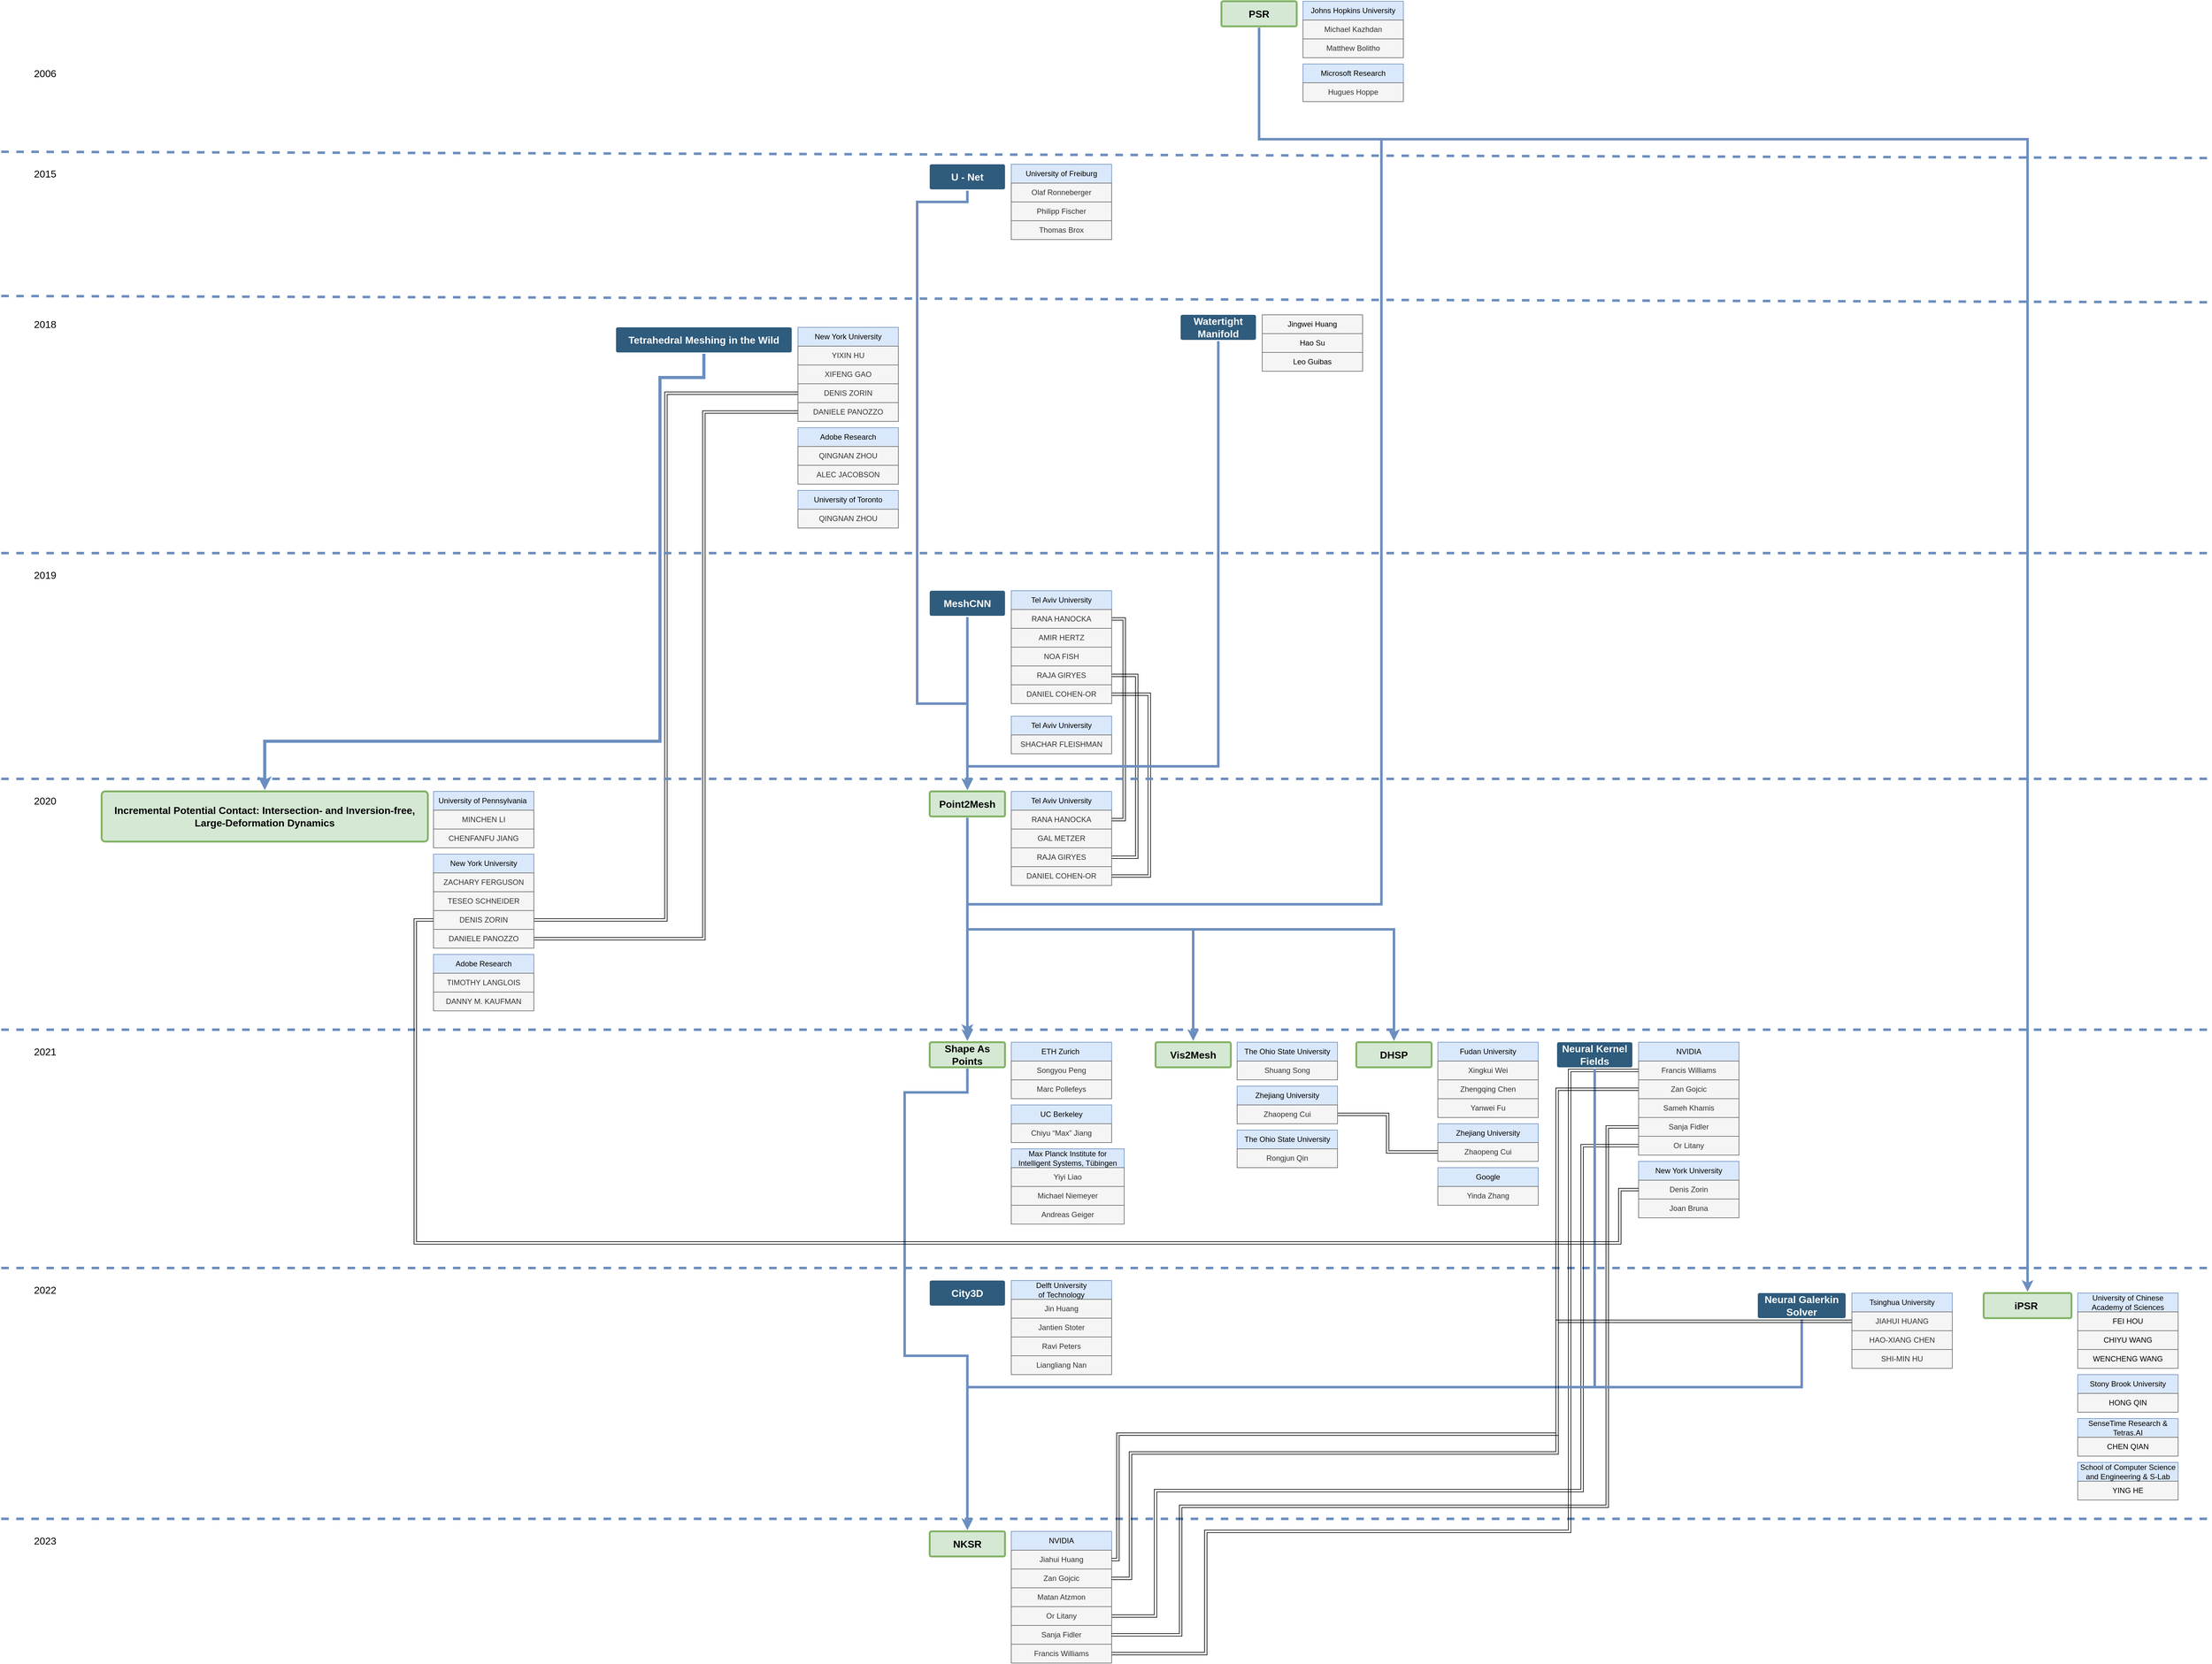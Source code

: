 <mxfile version="24.0.1" type="github">
  <diagram id="6a731a19-8d31-9384-78a2-239565b7b9f0" name="Page-1">
    <mxGraphModel dx="2440" dy="2946" grid="1" gridSize="10" guides="1" tooltips="1" connect="1" arrows="1" fold="1" page="1" pageScale="1" pageWidth="1169" pageHeight="827" background="none" math="0" shadow="0">
      <root>
        <mxCell id="0" />
        <mxCell id="1" parent="0" />
        <mxCell id="1749" value="Incremental Potential Contact: Intersection- and Inversion-free,&lt;br/&gt;Large-Deformation Dynamics" style="rounded=1;whiteSpace=wrap;html=1;shadow=0;labelBackgroundColor=none;strokeColor=#82b366;strokeWidth=3;fillColor=#d5e8d4;fontFamily=Helvetica;fontSize=16;align=center;fontStyle=1;spacing=5;arcSize=7;perimeterSpacing=2;" parent="1" vertex="1">
          <mxGeometry x="480" y="360" width="520" height="80" as="geometry" />
        </mxCell>
        <mxCell id="SvjpMgCOooim5OPrCzL7-1798" value="2020&lt;br style=&quot;font-size: 16px;&quot;&gt;" style="text;html=1;strokeColor=none;fillColor=none;align=center;verticalAlign=middle;whiteSpace=wrap;rounded=0;fontSize=16;" parent="1" vertex="1">
          <mxGeometry x="360" y="360" width="60" height="30" as="geometry" />
        </mxCell>
        <mxCell id="mA6cyc3rkstGXxFv1DSi-1765" style="edgeStyle=orthogonalEdgeStyle;rounded=0;orthogonalLoop=1;jettySize=auto;html=1;exitX=0.5;exitY=1;exitDx=0;exitDy=0;strokeWidth=5;fillColor=#dae8fc;strokeColor=#6c8ebf;" parent="1" source="wZY8NO2wIjAyJ-ErL3Ob-1749" target="1749" edge="1">
          <mxGeometry relative="1" as="geometry">
            <Array as="points">
              <mxPoint x="1440" y="-300" />
              <mxPoint x="1370" y="-300" />
              <mxPoint x="1370" y="280" />
              <mxPoint x="740" y="280" />
            </Array>
          </mxGeometry>
        </mxCell>
        <mxCell id="wZY8NO2wIjAyJ-ErL3Ob-1749" value="Tetrahedral Meshing in the Wild" style="rounded=1;whiteSpace=wrap;html=1;shadow=0;labelBackgroundColor=none;strokeColor=none;strokeWidth=3;fillColor=#2F5B7C;fontFamily=Helvetica;fontSize=16;fontColor=#FFFFFF;align=center;fontStyle=1;spacing=5;arcSize=7;perimeterSpacing=2;" parent="1" vertex="1">
          <mxGeometry x="1300" y="-380" width="280" height="40" as="geometry" />
        </mxCell>
        <mxCell id="wZY8NO2wIjAyJ-ErL3Ob-1759" value="2018" style="text;html=1;strokeColor=none;fillColor=none;align=center;verticalAlign=middle;whiteSpace=wrap;rounded=0;fontSize=16;" parent="1" vertex="1">
          <mxGeometry x="360" y="-400" width="60" height="30" as="geometry" />
        </mxCell>
        <mxCell id="CVPeyExC8VMT-rCIUr0P-1756" value="University of Pennsylvania&amp;nbsp;" style="text;html=1;align=center;verticalAlign=middle;whiteSpace=wrap;rounded=0;fillColor=#dae8fc;strokeColor=#6c8ebf;" parent="1" vertex="1">
          <mxGeometry x="1009" y="360" width="160" height="30" as="geometry" />
        </mxCell>
        <mxCell id="CVPeyExC8VMT-rCIUr0P-1757" value="MINCHEN LI" style="text;html=1;align=center;verticalAlign=middle;whiteSpace=wrap;rounded=0;fillColor=#f5f5f5;strokeColor=#666666;fontColor=#333333;" parent="1" vertex="1">
          <mxGeometry x="1009" y="390" width="160" height="30" as="geometry" />
        </mxCell>
        <mxCell id="CVPeyExC8VMT-rCIUr0P-1758" value="CHENFANFU JIANG" style="text;html=1;align=center;verticalAlign=middle;whiteSpace=wrap;rounded=0;fillColor=#f5f5f5;strokeColor=#666666;fontColor=#333333;" parent="1" vertex="1">
          <mxGeometry x="1009" y="420" width="160" height="30" as="geometry" />
        </mxCell>
        <mxCell id="CVPeyExC8VMT-rCIUr0P-1759" value="New York University" style="text;html=1;align=center;verticalAlign=middle;whiteSpace=wrap;rounded=0;fillColor=#dae8fc;strokeColor=#6c8ebf;" parent="1" vertex="1">
          <mxGeometry x="1009" y="460" width="160" height="30" as="geometry" />
        </mxCell>
        <mxCell id="CVPeyExC8VMT-rCIUr0P-1760" value="ZACHARY FERGUSON" style="text;html=1;align=center;verticalAlign=middle;whiteSpace=wrap;rounded=0;fillColor=#f5f5f5;strokeColor=#666666;fontColor=#333333;" parent="1" vertex="1">
          <mxGeometry x="1009" y="490" width="160" height="30" as="geometry" />
        </mxCell>
        <mxCell id="CVPeyExC8VMT-rCIUr0P-1761" value="TESEO SCHNEIDER" style="text;html=1;align=center;verticalAlign=middle;whiteSpace=wrap;rounded=0;fillColor=#f5f5f5;strokeColor=#666666;fontColor=#333333;" parent="1" vertex="1">
          <mxGeometry x="1009" y="520" width="160" height="30" as="geometry" />
        </mxCell>
        <mxCell id="CVPeyExC8VMT-rCIUr0P-1783" style="edgeStyle=orthogonalEdgeStyle;rounded=0;orthogonalLoop=1;jettySize=auto;html=1;entryX=0;entryY=0.5;entryDx=0;entryDy=0;shape=link;" parent="1" source="CVPeyExC8VMT-rCIUr0P-1762" target="CVPeyExC8VMT-rCIUr0P-1781" edge="1">
          <mxGeometry relative="1" as="geometry" />
        </mxCell>
        <mxCell id="CVPeyExC8VMT-rCIUr0P-1762" value="DENIS ZORIN" style="text;html=1;align=center;verticalAlign=middle;whiteSpace=wrap;rounded=0;fillColor=#f5f5f5;strokeColor=#666666;fontColor=#333333;" parent="1" vertex="1">
          <mxGeometry x="1009" y="550" width="160" height="30" as="geometry" />
        </mxCell>
        <mxCell id="CVPeyExC8VMT-rCIUr0P-1784" style="edgeStyle=orthogonalEdgeStyle;rounded=0;orthogonalLoop=1;jettySize=auto;html=1;entryX=0;entryY=0.5;entryDx=0;entryDy=0;shape=link;" parent="1" source="CVPeyExC8VMT-rCIUr0P-1763" target="CVPeyExC8VMT-rCIUr0P-1782" edge="1">
          <mxGeometry relative="1" as="geometry">
            <Array as="points">
              <mxPoint x="1440" y="595" />
              <mxPoint x="1440" y="-245" />
            </Array>
          </mxGeometry>
        </mxCell>
        <mxCell id="CVPeyExC8VMT-rCIUr0P-1763" value="DANIELE PANOZZO" style="text;html=1;align=center;verticalAlign=middle;whiteSpace=wrap;rounded=0;fillColor=#f5f5f5;strokeColor=#666666;fontColor=#333333;" parent="1" vertex="1">
          <mxGeometry x="1009" y="580" width="160" height="30" as="geometry" />
        </mxCell>
        <mxCell id="CVPeyExC8VMT-rCIUr0P-1767" value="Adobe Research" style="text;html=1;align=center;verticalAlign=middle;whiteSpace=wrap;rounded=0;fillColor=#dae8fc;strokeColor=#6c8ebf;" parent="1" vertex="1">
          <mxGeometry x="1009" y="620" width="160" height="30" as="geometry" />
        </mxCell>
        <mxCell id="CVPeyExC8VMT-rCIUr0P-1768" value="TIMOTHY LANGLOIS" style="text;html=1;align=center;verticalAlign=middle;whiteSpace=wrap;rounded=0;fillColor=#f5f5f5;strokeColor=#666666;fontColor=#333333;" parent="1" vertex="1">
          <mxGeometry x="1009" y="650" width="160" height="30" as="geometry" />
        </mxCell>
        <mxCell id="CVPeyExC8VMT-rCIUr0P-1769" value="DANNY M. KAUFMAN" style="text;html=1;align=center;verticalAlign=middle;whiteSpace=wrap;rounded=0;fillColor=#f5f5f5;strokeColor=#666666;fontColor=#333333;" parent="1" vertex="1">
          <mxGeometry x="1009" y="680" width="160" height="30" as="geometry" />
        </mxCell>
        <mxCell id="CVPeyExC8VMT-rCIUr0P-1770" value="New York University" style="text;html=1;align=center;verticalAlign=middle;whiteSpace=wrap;rounded=0;fillColor=#dae8fc;strokeColor=#6c8ebf;" parent="1" vertex="1">
          <mxGeometry x="1590" y="-380" width="160" height="30" as="geometry" />
        </mxCell>
        <mxCell id="CVPeyExC8VMT-rCIUr0P-1771" value="YIXIN HU" style="text;html=1;align=center;verticalAlign=middle;whiteSpace=wrap;rounded=0;fillColor=#f5f5f5;strokeColor=#666666;fontColor=#333333;" parent="1" vertex="1">
          <mxGeometry x="1590" y="-350" width="160" height="30" as="geometry" />
        </mxCell>
        <mxCell id="CVPeyExC8VMT-rCIUr0P-1772" value="XIFENG GAO" style="text;html=1;align=center;verticalAlign=middle;whiteSpace=wrap;rounded=0;fillColor=#f5f5f5;strokeColor=#666666;fontColor=#333333;" parent="1" vertex="1">
          <mxGeometry x="1590" y="-320" width="160" height="30" as="geometry" />
        </mxCell>
        <mxCell id="CVPeyExC8VMT-rCIUr0P-1773" value="Adobe Research" style="text;html=1;align=center;verticalAlign=middle;whiteSpace=wrap;rounded=0;fillColor=#dae8fc;strokeColor=#6c8ebf;" parent="1" vertex="1">
          <mxGeometry x="1590" y="-220" width="160" height="30" as="geometry" />
        </mxCell>
        <mxCell id="CVPeyExC8VMT-rCIUr0P-1774" value="QINGNAN ZHOU" style="text;html=1;align=center;verticalAlign=middle;whiteSpace=wrap;rounded=0;fillColor=#f5f5f5;strokeColor=#666666;fontColor=#333333;" parent="1" vertex="1">
          <mxGeometry x="1590" y="-190" width="160" height="30" as="geometry" />
        </mxCell>
        <mxCell id="CVPeyExC8VMT-rCIUr0P-1775" value="ALEC JACOBSON" style="text;html=1;align=center;verticalAlign=middle;whiteSpace=wrap;rounded=0;fillColor=#f5f5f5;strokeColor=#666666;fontColor=#333333;" parent="1" vertex="1">
          <mxGeometry x="1590" y="-160" width="160" height="30" as="geometry" />
        </mxCell>
        <mxCell id="CVPeyExC8VMT-rCIUr0P-1778" value="University of Toronto" style="text;html=1;align=center;verticalAlign=middle;whiteSpace=wrap;rounded=0;fillColor=#dae8fc;strokeColor=#6c8ebf;" parent="1" vertex="1">
          <mxGeometry x="1590" y="-120" width="160" height="30" as="geometry" />
        </mxCell>
        <mxCell id="CVPeyExC8VMT-rCIUr0P-1779" value="QINGNAN ZHOU" style="text;html=1;align=center;verticalAlign=middle;whiteSpace=wrap;rounded=0;fillColor=#f5f5f5;strokeColor=#666666;fontColor=#333333;" parent="1" vertex="1">
          <mxGeometry x="1590" y="-90" width="160" height="30" as="geometry" />
        </mxCell>
        <mxCell id="CVPeyExC8VMT-rCIUr0P-1781" value="DENIS ZORIN" style="text;html=1;align=center;verticalAlign=middle;whiteSpace=wrap;rounded=0;fillColor=#f5f5f5;strokeColor=#666666;fontColor=#333333;" parent="1" vertex="1">
          <mxGeometry x="1590" y="-290" width="160" height="30" as="geometry" />
        </mxCell>
        <mxCell id="CVPeyExC8VMT-rCIUr0P-1782" value="DANIELE PANOZZO" style="text;html=1;align=center;verticalAlign=middle;whiteSpace=wrap;rounded=0;fillColor=#f5f5f5;strokeColor=#666666;fontColor=#333333;" parent="1" vertex="1">
          <mxGeometry x="1590" y="-260" width="160" height="30" as="geometry" />
        </mxCell>
        <mxCell id="mA6cyc3rkstGXxFv1DSi-1809" style="edgeStyle=orthogonalEdgeStyle;rounded=0;orthogonalLoop=1;jettySize=auto;html=1;entryX=0.5;entryY=0;entryDx=0;entryDy=0;fillColor=#dae8fc;strokeColor=#6c8ebf;strokeWidth=4;" parent="1" source="CVPeyExC8VMT-rCIUr0P-1797" target="mA6cyc3rkstGXxFv1DSi-1796" edge="1">
          <mxGeometry relative="1" as="geometry" />
        </mxCell>
        <mxCell id="mA6cyc3rkstGXxFv1DSi-1821" style="edgeStyle=orthogonalEdgeStyle;rounded=0;orthogonalLoop=1;jettySize=auto;html=1;fillColor=#dae8fc;strokeColor=#6c8ebf;strokeWidth=4;" parent="1" source="CVPeyExC8VMT-rCIUr0P-1797" target="mA6cyc3rkstGXxFv1DSi-1811" edge="1">
          <mxGeometry relative="1" as="geometry">
            <Array as="points">
              <mxPoint x="1860" y="580" />
              <mxPoint x="2220" y="580" />
            </Array>
          </mxGeometry>
        </mxCell>
        <mxCell id="mA6cyc3rkstGXxFv1DSi-1832" style="edgeStyle=orthogonalEdgeStyle;rounded=0;orthogonalLoop=1;jettySize=auto;html=1;exitX=0.5;exitY=1;exitDx=0;exitDy=0;entryX=0.5;entryY=0;entryDx=0;entryDy=0;fillColor=#dae8fc;strokeColor=#6c8ebf;strokeWidth=4;" parent="1" source="CVPeyExC8VMT-rCIUr0P-1797" target="mA6cyc3rkstGXxFv1DSi-1822" edge="1">
          <mxGeometry relative="1" as="geometry">
            <Array as="points">
              <mxPoint x="1860" y="580" />
              <mxPoint x="2540" y="580" />
            </Array>
          </mxGeometry>
        </mxCell>
        <mxCell id="CVPeyExC8VMT-rCIUr0P-1797" value="Point2Mesh" style="rounded=1;whiteSpace=wrap;html=1;shadow=0;labelBackgroundColor=none;strokeColor=#82b366;strokeWidth=3;fillColor=#d5e8d4;fontFamily=Helvetica;fontSize=16;align=center;fontStyle=1;spacing=5;arcSize=7;perimeterSpacing=2;" parent="1" vertex="1">
          <mxGeometry x="1800" y="360" width="120" height="40" as="geometry" />
        </mxCell>
        <mxCell id="CVPeyExC8VMT-rCIUr0P-1798" value="Tel Aviv University" style="text;html=1;align=center;verticalAlign=middle;whiteSpace=wrap;rounded=0;fillColor=#dae8fc;strokeColor=#6c8ebf;" parent="1" vertex="1">
          <mxGeometry x="1930" y="360" width="160" height="30" as="geometry" />
        </mxCell>
        <mxCell id="mA6cyc3rkstGXxFv1DSi-1761" style="edgeStyle=orthogonalEdgeStyle;rounded=0;orthogonalLoop=1;jettySize=auto;html=1;exitX=1;exitY=0.5;exitDx=0;exitDy=0;entryX=1;entryY=0.5;entryDx=0;entryDy=0;shape=link;" parent="1" source="CVPeyExC8VMT-rCIUr0P-1799" target="mA6cyc3rkstGXxFv1DSi-1752" edge="1">
          <mxGeometry relative="1" as="geometry">
            <Array as="points">
              <mxPoint x="2110" y="405" />
              <mxPoint x="2110" y="85" />
            </Array>
          </mxGeometry>
        </mxCell>
        <mxCell id="CVPeyExC8VMT-rCIUr0P-1799" value="RANA HANOCKA" style="text;html=1;align=center;verticalAlign=middle;whiteSpace=wrap;rounded=0;fillColor=#f5f5f5;strokeColor=#666666;fontColor=#333333;" parent="1" vertex="1">
          <mxGeometry x="1930" y="390" width="160" height="30" as="geometry" />
        </mxCell>
        <mxCell id="CVPeyExC8VMT-rCIUr0P-1800" value="GAL METZER" style="text;html=1;align=center;verticalAlign=middle;whiteSpace=wrap;rounded=0;fillColor=#f5f5f5;strokeColor=#666666;fontColor=#333333;" parent="1" vertex="1">
          <mxGeometry x="1930" y="420" width="160" height="30" as="geometry" />
        </mxCell>
        <mxCell id="mA6cyc3rkstGXxFv1DSi-1762" style="edgeStyle=orthogonalEdgeStyle;rounded=0;orthogonalLoop=1;jettySize=auto;html=1;entryX=1;entryY=0.5;entryDx=0;entryDy=0;exitX=1;exitY=0.5;exitDx=0;exitDy=0;shape=link;" parent="1" source="CVPeyExC8VMT-rCIUr0P-1801" target="mA6cyc3rkstGXxFv1DSi-1754" edge="1">
          <mxGeometry relative="1" as="geometry">
            <Array as="points">
              <mxPoint x="2130" y="465" />
              <mxPoint x="2130" y="175" />
            </Array>
          </mxGeometry>
        </mxCell>
        <mxCell id="CVPeyExC8VMT-rCIUr0P-1801" value="RAJA GIRYES" style="text;html=1;align=center;verticalAlign=middle;whiteSpace=wrap;rounded=0;fillColor=#f5f5f5;strokeColor=#666666;fontColor=#333333;" parent="1" vertex="1">
          <mxGeometry x="1930" y="450" width="160" height="30" as="geometry" />
        </mxCell>
        <mxCell id="mA6cyc3rkstGXxFv1DSi-1764" style="edgeStyle=orthogonalEdgeStyle;rounded=0;orthogonalLoop=1;jettySize=auto;html=1;entryX=1;entryY=0.5;entryDx=0;entryDy=0;shape=link;" parent="1" source="CVPeyExC8VMT-rCIUr0P-1802" target="mA6cyc3rkstGXxFv1DSi-1755" edge="1">
          <mxGeometry relative="1" as="geometry">
            <Array as="points">
              <mxPoint x="2150" y="495" />
              <mxPoint x="2150" y="205" />
            </Array>
          </mxGeometry>
        </mxCell>
        <mxCell id="CVPeyExC8VMT-rCIUr0P-1802" value="DANIEL COHEN-OR" style="text;html=1;align=center;verticalAlign=middle;whiteSpace=wrap;rounded=0;fillColor=#f5f5f5;strokeColor=#666666;fontColor=#333333;" parent="1" vertex="1">
          <mxGeometry x="1930" y="480" width="160" height="30" as="geometry" />
        </mxCell>
        <mxCell id="mA6cyc3rkstGXxFv1DSi-1749" value="" style="endArrow=none;html=1;rounded=0;fillColor=#dae8fc;strokeColor=#6c8ebf;dashed=1;strokeWidth=4;" parent="1" edge="1">
          <mxGeometry width="50" height="50" relative="1" as="geometry">
            <mxPoint x="320" y="340" as="sourcePoint" />
            <mxPoint x="3840" y="340" as="targetPoint" />
          </mxGeometry>
        </mxCell>
        <mxCell id="mA6cyc3rkstGXxFv1DSi-1766" style="edgeStyle=orthogonalEdgeStyle;rounded=0;orthogonalLoop=1;jettySize=auto;html=1;exitX=0.5;exitY=1;exitDx=0;exitDy=0;entryX=0.5;entryY=0;entryDx=0;entryDy=0;fillColor=#dae8fc;strokeColor=#6c8ebf;strokeWidth=4;" parent="1" source="mA6cyc3rkstGXxFv1DSi-1750" target="CVPeyExC8VMT-rCIUr0P-1797" edge="1">
          <mxGeometry relative="1" as="geometry" />
        </mxCell>
        <mxCell id="mA6cyc3rkstGXxFv1DSi-1750" value="MeshCNN" style="rounded=1;whiteSpace=wrap;html=1;shadow=0;labelBackgroundColor=none;strokeColor=none;strokeWidth=3;fillColor=#2F5B7C;fontFamily=Helvetica;fontSize=16;fontColor=#FFFFFF;align=center;fontStyle=1;spacing=5;arcSize=7;perimeterSpacing=2;" parent="1" vertex="1">
          <mxGeometry x="1800" y="40" width="120" height="40" as="geometry" />
        </mxCell>
        <mxCell id="mA6cyc3rkstGXxFv1DSi-1751" value="Tel Aviv University" style="text;html=1;align=center;verticalAlign=middle;whiteSpace=wrap;rounded=0;fillColor=#dae8fc;strokeColor=#6c8ebf;" parent="1" vertex="1">
          <mxGeometry x="1930" y="40" width="160" height="30" as="geometry" />
        </mxCell>
        <mxCell id="mA6cyc3rkstGXxFv1DSi-1752" value="RANA HANOCKA" style="text;html=1;align=center;verticalAlign=middle;whiteSpace=wrap;rounded=0;fillColor=#f5f5f5;strokeColor=#666666;fontColor=#333333;" parent="1" vertex="1">
          <mxGeometry x="1930" y="70" width="160" height="30" as="geometry" />
        </mxCell>
        <mxCell id="mA6cyc3rkstGXxFv1DSi-1753" value="AMIR HERTZ" style="text;html=1;align=center;verticalAlign=middle;whiteSpace=wrap;rounded=0;fillColor=#f5f5f5;strokeColor=#666666;fontColor=#333333;" parent="1" vertex="1">
          <mxGeometry x="1930" y="100" width="160" height="30" as="geometry" />
        </mxCell>
        <mxCell id="mA6cyc3rkstGXxFv1DSi-1754" value="RAJA GIRYES" style="text;html=1;align=center;verticalAlign=middle;whiteSpace=wrap;rounded=0;fillColor=#f5f5f5;strokeColor=#666666;fontColor=#333333;" parent="1" vertex="1">
          <mxGeometry x="1930" y="160" width="160" height="30" as="geometry" />
        </mxCell>
        <mxCell id="mA6cyc3rkstGXxFv1DSi-1755" value="DANIEL COHEN-OR" style="text;html=1;align=center;verticalAlign=middle;whiteSpace=wrap;rounded=0;fillColor=#f5f5f5;strokeColor=#666666;fontColor=#333333;" parent="1" vertex="1">
          <mxGeometry x="1930" y="190" width="160" height="30" as="geometry" />
        </mxCell>
        <mxCell id="mA6cyc3rkstGXxFv1DSi-1756" value="2019" style="text;html=1;strokeColor=none;fillColor=none;align=center;verticalAlign=middle;whiteSpace=wrap;rounded=0;fontSize=16;" parent="1" vertex="1">
          <mxGeometry x="360" width="60" height="30" as="geometry" />
        </mxCell>
        <mxCell id="mA6cyc3rkstGXxFv1DSi-1757" value="NOA FISH" style="text;html=1;align=center;verticalAlign=middle;whiteSpace=wrap;rounded=0;fillColor=#f5f5f5;strokeColor=#666666;fontColor=#333333;" parent="1" vertex="1">
          <mxGeometry x="1930" y="130" width="160" height="30" as="geometry" />
        </mxCell>
        <mxCell id="mA6cyc3rkstGXxFv1DSi-1758" value="Tel Aviv University" style="text;html=1;align=center;verticalAlign=middle;whiteSpace=wrap;rounded=0;fillColor=#dae8fc;strokeColor=#6c8ebf;" parent="1" vertex="1">
          <mxGeometry x="1930" y="240" width="160" height="30" as="geometry" />
        </mxCell>
        <mxCell id="mA6cyc3rkstGXxFv1DSi-1759" value="SHACHAR FLEISHMAN" style="text;html=1;align=center;verticalAlign=middle;whiteSpace=wrap;rounded=0;fillColor=#f5f5f5;strokeColor=#666666;fontColor=#333333;" parent="1" vertex="1">
          <mxGeometry x="1930" y="270" width="160" height="30" as="geometry" />
        </mxCell>
        <mxCell id="mA6cyc3rkstGXxFv1DSi-1767" value="" style="endArrow=none;html=1;rounded=0;fillColor=#dae8fc;strokeColor=#6c8ebf;dashed=1;strokeWidth=4;" parent="1" edge="1">
          <mxGeometry width="50" height="50" relative="1" as="geometry">
            <mxPoint x="320" y="-20" as="sourcePoint" />
            <mxPoint x="3840" y="-20" as="targetPoint" />
          </mxGeometry>
        </mxCell>
        <mxCell id="mA6cyc3rkstGXxFv1DSi-1768" value="" style="endArrow=none;html=1;rounded=0;fillColor=#dae8fc;strokeColor=#6c8ebf;dashed=1;strokeWidth=4;" parent="1" edge="1">
          <mxGeometry width="50" height="50" relative="1" as="geometry">
            <mxPoint x="320" y="-430" as="sourcePoint" />
            <mxPoint x="3840" y="-420" as="targetPoint" />
          </mxGeometry>
        </mxCell>
        <mxCell id="mA6cyc3rkstGXxFv1DSi-1810" style="edgeStyle=orthogonalEdgeStyle;rounded=0;orthogonalLoop=1;jettySize=auto;html=1;exitX=0.5;exitY=1;exitDx=0;exitDy=0;fillColor=#dae8fc;strokeColor=#6c8ebf;strokeWidth=4;" parent="1" source="mA6cyc3rkstGXxFv1DSi-1769" target="CVPeyExC8VMT-rCIUr0P-1797" edge="1">
          <mxGeometry relative="1" as="geometry">
            <Array as="points">
              <mxPoint x="1860" y="-580" />
              <mxPoint x="1780" y="-580" />
              <mxPoint x="1780" y="220" />
              <mxPoint x="1860" y="220" />
            </Array>
          </mxGeometry>
        </mxCell>
        <mxCell id="mA6cyc3rkstGXxFv1DSi-1769" value="U - Net" style="rounded=1;whiteSpace=wrap;html=1;shadow=0;labelBackgroundColor=none;strokeColor=none;strokeWidth=3;fillColor=#2F5B7C;fontFamily=Helvetica;fontSize=16;fontColor=#FFFFFF;align=center;fontStyle=1;spacing=5;arcSize=7;perimeterSpacing=2;" parent="1" vertex="1">
          <mxGeometry x="1800" y="-640" width="120" height="40" as="geometry" />
        </mxCell>
        <mxCell id="mA6cyc3rkstGXxFv1DSi-1770" value="University of Freiburg" style="text;html=1;align=center;verticalAlign=middle;whiteSpace=wrap;rounded=0;fillColor=#dae8fc;strokeColor=#6c8ebf;" parent="1" vertex="1">
          <mxGeometry x="1930" y="-640" width="160" height="30" as="geometry" />
        </mxCell>
        <mxCell id="mA6cyc3rkstGXxFv1DSi-1771" value="Olaf Ronneberger" style="text;html=1;align=center;verticalAlign=middle;whiteSpace=wrap;rounded=0;fillColor=#f5f5f5;strokeColor=#666666;fontColor=#333333;" parent="1" vertex="1">
          <mxGeometry x="1930" y="-610" width="160" height="30" as="geometry" />
        </mxCell>
        <mxCell id="mA6cyc3rkstGXxFv1DSi-1772" value="Philipp Fischer" style="text;html=1;align=center;verticalAlign=middle;whiteSpace=wrap;rounded=0;fillColor=#f5f5f5;strokeColor=#666666;fontColor=#333333;" parent="1" vertex="1">
          <mxGeometry x="1930" y="-580" width="160" height="30" as="geometry" />
        </mxCell>
        <mxCell id="mA6cyc3rkstGXxFv1DSi-1773" value="Thomas Brox" style="text;html=1;align=center;verticalAlign=middle;whiteSpace=wrap;rounded=0;fillColor=#f5f5f5;strokeColor=#666666;fontColor=#333333;" parent="1" vertex="1">
          <mxGeometry x="1930" y="-550" width="160" height="30" as="geometry" />
        </mxCell>
        <mxCell id="mA6cyc3rkstGXxFv1DSi-1775" value="2022" style="text;html=1;strokeColor=none;fillColor=none;align=center;verticalAlign=middle;whiteSpace=wrap;rounded=0;fontSize=16;" parent="1" vertex="1">
          <mxGeometry x="360" y="1140" width="60" height="30" as="geometry" />
        </mxCell>
        <mxCell id="mA6cyc3rkstGXxFv1DSi-1776" value="" style="endArrow=none;html=1;rounded=0;fillColor=#dae8fc;strokeColor=#6c8ebf;dashed=1;strokeWidth=4;" parent="1" edge="1">
          <mxGeometry width="50" height="50" relative="1" as="geometry">
            <mxPoint x="320" y="1120" as="sourcePoint" />
            <mxPoint x="3840" y="1120" as="targetPoint" />
          </mxGeometry>
        </mxCell>
        <mxCell id="mA6cyc3rkstGXxFv1DSi-1777" value="City3D" style="rounded=1;whiteSpace=wrap;html=1;shadow=0;labelBackgroundColor=none;strokeColor=none;strokeWidth=3;fillColor=#2F5B7C;fontFamily=Helvetica;fontSize=16;fontColor=#FFFFFF;align=center;fontStyle=1;spacing=5;arcSize=7;perimeterSpacing=2;" parent="1" vertex="1">
          <mxGeometry x="1800" y="1140" width="120" height="40" as="geometry" />
        </mxCell>
        <mxCell id="mA6cyc3rkstGXxFv1DSi-1778" value="Delft University&lt;br/&gt;of Technology" style="text;html=1;align=center;verticalAlign=middle;whiteSpace=wrap;rounded=0;fillColor=#dae8fc;strokeColor=#6c8ebf;" parent="1" vertex="1">
          <mxGeometry x="1930" y="1140" width="160" height="30" as="geometry" />
        </mxCell>
        <mxCell id="mA6cyc3rkstGXxFv1DSi-1779" value="Jin Huang" style="text;html=1;align=center;verticalAlign=middle;whiteSpace=wrap;rounded=0;fillColor=#f5f5f5;strokeColor=#666666;fontColor=#333333;" parent="1" vertex="1">
          <mxGeometry x="1930" y="1170" width="160" height="30" as="geometry" />
        </mxCell>
        <mxCell id="mA6cyc3rkstGXxFv1DSi-1780" value="Jantien Stoter" style="text;html=1;align=center;verticalAlign=middle;whiteSpace=wrap;rounded=0;fillColor=#f5f5f5;strokeColor=#666666;fontColor=#333333;" parent="1" vertex="1">
          <mxGeometry x="1930" y="1200" width="160" height="30" as="geometry" />
        </mxCell>
        <mxCell id="mA6cyc3rkstGXxFv1DSi-1781" value="Ravi Peters" style="text;html=1;align=center;verticalAlign=middle;whiteSpace=wrap;rounded=0;fillColor=#f5f5f5;strokeColor=#666666;fontColor=#333333;" parent="1" vertex="1">
          <mxGeometry x="1930" y="1230" width="160" height="30" as="geometry" />
        </mxCell>
        <mxCell id="mA6cyc3rkstGXxFv1DSi-1782" value=" Liangliang Nan" style="text;html=1;align=center;verticalAlign=middle;whiteSpace=wrap;rounded=0;fillColor=#f5f5f5;strokeColor=#666666;fontColor=#333333;" parent="1" vertex="1">
          <mxGeometry x="1930" y="1260" width="160" height="30" as="geometry" />
        </mxCell>
        <mxCell id="mA6cyc3rkstGXxFv1DSi-1783" value="2023" style="text;html=1;strokeColor=none;fillColor=none;align=center;verticalAlign=middle;whiteSpace=wrap;rounded=0;fontSize=16;" parent="1" vertex="1">
          <mxGeometry x="360" y="1540" width="60" height="30" as="geometry" />
        </mxCell>
        <mxCell id="mA6cyc3rkstGXxFv1DSi-1784" value="" style="endArrow=none;html=1;rounded=0;fillColor=#dae8fc;strokeColor=#6c8ebf;dashed=1;strokeWidth=4;" parent="1" edge="1">
          <mxGeometry width="50" height="50" relative="1" as="geometry">
            <mxPoint x="320" y="1520" as="sourcePoint" />
            <mxPoint x="3840" y="1520" as="targetPoint" />
          </mxGeometry>
        </mxCell>
        <mxCell id="mA6cyc3rkstGXxFv1DSi-1785" value="NKSR" style="rounded=1;whiteSpace=wrap;html=1;shadow=0;labelBackgroundColor=none;strokeColor=#82b366;strokeWidth=3;fillColor=#d5e8d4;fontFamily=Helvetica;fontSize=16;align=center;fontStyle=1;spacing=5;arcSize=7;perimeterSpacing=2;" parent="1" vertex="1">
          <mxGeometry x="1800" y="1540" width="120" height="40" as="geometry" />
        </mxCell>
        <mxCell id="mA6cyc3rkstGXxFv1DSi-1786" value="NVIDIA" style="text;html=1;align=center;verticalAlign=middle;whiteSpace=wrap;rounded=0;fillColor=#dae8fc;strokeColor=#6c8ebf;" parent="1" vertex="1">
          <mxGeometry x="1930" y="1540" width="160" height="30" as="geometry" />
        </mxCell>
        <mxCell id="mA6cyc3rkstGXxFv1DSi-1787" value="Jiahui Huang" style="text;html=1;align=center;verticalAlign=middle;whiteSpace=wrap;rounded=0;fillColor=#f5f5f5;strokeColor=#666666;fontColor=#333333;" parent="1" vertex="1">
          <mxGeometry x="1930" y="1570" width="160" height="30" as="geometry" />
        </mxCell>
        <mxCell id="mA6cyc3rkstGXxFv1DSi-1788" value="Zan Gojcic" style="text;html=1;align=center;verticalAlign=middle;whiteSpace=wrap;rounded=0;fillColor=#f5f5f5;strokeColor=#666666;fontColor=#333333;" parent="1" vertex="1">
          <mxGeometry x="1930" y="1600" width="160" height="30" as="geometry" />
        </mxCell>
        <mxCell id="mA6cyc3rkstGXxFv1DSi-1789" value="Matan Atzmon" style="text;html=1;align=center;verticalAlign=middle;whiteSpace=wrap;rounded=0;fillColor=#f5f5f5;strokeColor=#666666;fontColor=#333333;" parent="1" vertex="1">
          <mxGeometry x="1930" y="1630" width="160" height="30" as="geometry" />
        </mxCell>
        <mxCell id="mA6cyc3rkstGXxFv1DSi-1846" style="edgeStyle=orthogonalEdgeStyle;rounded=0;orthogonalLoop=1;jettySize=auto;html=1;exitX=1;exitY=0.5;exitDx=0;exitDy=0;shape=link;" parent="1" source="mA6cyc3rkstGXxFv1DSi-1790" target="mA6cyc3rkstGXxFv1DSi-1845" edge="1">
          <mxGeometry relative="1" as="geometry">
            <Array as="points">
              <mxPoint x="2160" y="1675" />
              <mxPoint x="2160" y="1475" />
              <mxPoint x="2840" y="1475" />
              <mxPoint x="2840" y="925" />
            </Array>
          </mxGeometry>
        </mxCell>
        <mxCell id="mA6cyc3rkstGXxFv1DSi-1790" value=" Or Litany" style="text;html=1;align=center;verticalAlign=middle;whiteSpace=wrap;rounded=0;fillColor=#f5f5f5;strokeColor=#666666;fontColor=#333333;" parent="1" vertex="1">
          <mxGeometry x="1930" y="1660" width="160" height="30" as="geometry" />
        </mxCell>
        <mxCell id="mA6cyc3rkstGXxFv1DSi-1791" value=" Sanja Fidler" style="text;html=1;align=center;verticalAlign=middle;whiteSpace=wrap;rounded=0;fillColor=#f5f5f5;strokeColor=#666666;fontColor=#333333;" parent="1" vertex="1">
          <mxGeometry x="1930" y="1690" width="160" height="30" as="geometry" />
        </mxCell>
        <mxCell id="mA6cyc3rkstGXxFv1DSi-1847" style="edgeStyle=orthogonalEdgeStyle;rounded=0;orthogonalLoop=1;jettySize=auto;html=1;entryX=0;entryY=0.5;entryDx=0;entryDy=0;shape=link;" parent="1" source="mA6cyc3rkstGXxFv1DSi-1792" target="mA6cyc3rkstGXxFv1DSi-1836" edge="1">
          <mxGeometry relative="1" as="geometry">
            <Array as="points">
              <mxPoint x="2240" y="1735" />
              <mxPoint x="2240" y="1540" />
              <mxPoint x="2820" y="1540" />
              <mxPoint x="2820" y="805" />
            </Array>
          </mxGeometry>
        </mxCell>
        <mxCell id="mA6cyc3rkstGXxFv1DSi-1792" value=" Francis Williams" style="text;html=1;align=center;verticalAlign=middle;whiteSpace=wrap;rounded=0;fillColor=#f5f5f5;strokeColor=#666666;fontColor=#333333;" parent="1" vertex="1">
          <mxGeometry x="1930" y="1720" width="160" height="30" as="geometry" />
        </mxCell>
        <mxCell id="mA6cyc3rkstGXxFv1DSi-1794" value="2021" style="text;html=1;strokeColor=none;fillColor=none;align=center;verticalAlign=middle;whiteSpace=wrap;rounded=0;fontSize=16;" parent="1" vertex="1">
          <mxGeometry x="360" y="760" width="60" height="30" as="geometry" />
        </mxCell>
        <mxCell id="mA6cyc3rkstGXxFv1DSi-1795" value="" style="endArrow=none;html=1;rounded=0;fillColor=#dae8fc;strokeColor=#6c8ebf;dashed=1;strokeWidth=4;" parent="1" edge="1">
          <mxGeometry width="50" height="50" relative="1" as="geometry">
            <mxPoint x="320" y="740" as="sourcePoint" />
            <mxPoint x="3840" y="740" as="targetPoint" />
          </mxGeometry>
        </mxCell>
        <mxCell id="mA6cyc3rkstGXxFv1DSi-1833" style="edgeStyle=orthogonalEdgeStyle;rounded=0;orthogonalLoop=1;jettySize=auto;html=1;exitX=0.5;exitY=1;exitDx=0;exitDy=0;entryX=0.5;entryY=0;entryDx=0;entryDy=0;fillColor=#dae8fc;strokeColor=#6c8ebf;strokeWidth=4;" parent="1" source="mA6cyc3rkstGXxFv1DSi-1796" target="mA6cyc3rkstGXxFv1DSi-1785" edge="1">
          <mxGeometry relative="1" as="geometry">
            <Array as="points">
              <mxPoint x="1860" y="840" />
              <mxPoint x="1760" y="840" />
              <mxPoint x="1760" y="1260" />
              <mxPoint x="1860" y="1260" />
            </Array>
          </mxGeometry>
        </mxCell>
        <mxCell id="mA6cyc3rkstGXxFv1DSi-1796" value="Shape As Points" style="rounded=1;whiteSpace=wrap;html=1;shadow=0;labelBackgroundColor=none;strokeColor=#82b366;strokeWidth=3;fillColor=#d5e8d4;fontFamily=Helvetica;fontSize=16;align=center;fontStyle=1;spacing=5;arcSize=7;perimeterSpacing=2;" parent="1" vertex="1">
          <mxGeometry x="1800" y="760" width="120" height="40" as="geometry" />
        </mxCell>
        <mxCell id="mA6cyc3rkstGXxFv1DSi-1797" value="ETH Zurich&amp;nbsp;" style="text;html=1;align=center;verticalAlign=middle;whiteSpace=wrap;rounded=0;fillColor=#dae8fc;strokeColor=#6c8ebf;" parent="1" vertex="1">
          <mxGeometry x="1930" y="760" width="160" height="30" as="geometry" />
        </mxCell>
        <mxCell id="mA6cyc3rkstGXxFv1DSi-1798" value="Songyou Peng" style="text;html=1;align=center;verticalAlign=middle;whiteSpace=wrap;rounded=0;fillColor=#f5f5f5;strokeColor=#666666;fontColor=#333333;" parent="1" vertex="1">
          <mxGeometry x="1930" y="790" width="160" height="30" as="geometry" />
        </mxCell>
        <mxCell id="mA6cyc3rkstGXxFv1DSi-1799" value="Marc Pollefeys" style="text;html=1;align=center;verticalAlign=middle;whiteSpace=wrap;rounded=0;fillColor=#f5f5f5;strokeColor=#666666;fontColor=#333333;" parent="1" vertex="1">
          <mxGeometry x="1930" y="820" width="160" height="30" as="geometry" />
        </mxCell>
        <mxCell id="mA6cyc3rkstGXxFv1DSi-1802" value="UC Berkeley" style="text;html=1;align=center;verticalAlign=middle;whiteSpace=wrap;rounded=0;fillColor=#dae8fc;strokeColor=#6c8ebf;" parent="1" vertex="1">
          <mxGeometry x="1930" y="860" width="160" height="30" as="geometry" />
        </mxCell>
        <mxCell id="mA6cyc3rkstGXxFv1DSi-1803" value="Chiyu “Max” Jiang" style="text;html=1;align=center;verticalAlign=middle;whiteSpace=wrap;rounded=0;fillColor=#f5f5f5;strokeColor=#666666;fontColor=#333333;" parent="1" vertex="1">
          <mxGeometry x="1930" y="890" width="160" height="30" as="geometry" />
        </mxCell>
        <mxCell id="mA6cyc3rkstGXxFv1DSi-1804" value="Max Planck Institute for Intelligent Systems, Tübingen" style="text;html=1;align=center;verticalAlign=middle;whiteSpace=wrap;rounded=0;fillColor=#dae8fc;strokeColor=#6c8ebf;" parent="1" vertex="1">
          <mxGeometry x="1930" y="930" width="180" height="30" as="geometry" />
        </mxCell>
        <mxCell id="mA6cyc3rkstGXxFv1DSi-1805" value="Yiyi Liao" style="text;html=1;align=center;verticalAlign=middle;whiteSpace=wrap;rounded=0;fillColor=#f5f5f5;strokeColor=#666666;fontColor=#333333;" parent="1" vertex="1">
          <mxGeometry x="1930" y="960" width="180" height="30" as="geometry" />
        </mxCell>
        <mxCell id="mA6cyc3rkstGXxFv1DSi-1806" value="Michael Niemeyer" style="text;html=1;align=center;verticalAlign=middle;whiteSpace=wrap;rounded=0;fillColor=#f5f5f5;strokeColor=#666666;fontColor=#333333;" parent="1" vertex="1">
          <mxGeometry x="1930" y="990" width="180" height="30" as="geometry" />
        </mxCell>
        <mxCell id="mA6cyc3rkstGXxFv1DSi-1808" value="Andreas Geiger" style="text;html=1;align=center;verticalAlign=middle;whiteSpace=wrap;rounded=0;fillColor=#f5f5f5;strokeColor=#666666;fontColor=#333333;" parent="1" vertex="1">
          <mxGeometry x="1930" y="1020" width="180" height="30" as="geometry" />
        </mxCell>
        <mxCell id="mA6cyc3rkstGXxFv1DSi-1811" value="Vis2Mesh" style="rounded=1;whiteSpace=wrap;html=1;shadow=0;labelBackgroundColor=none;strokeColor=#82b366;strokeWidth=3;fillColor=#d5e8d4;fontFamily=Helvetica;fontSize=16;align=center;fontStyle=1;spacing=5;arcSize=7;perimeterSpacing=2;" parent="1" vertex="1">
          <mxGeometry x="2160" y="760" width="120" height="40" as="geometry" />
        </mxCell>
        <mxCell id="mA6cyc3rkstGXxFv1DSi-1812" value="The Ohio State University" style="text;html=1;align=center;verticalAlign=middle;whiteSpace=wrap;rounded=0;fillColor=#dae8fc;strokeColor=#6c8ebf;" parent="1" vertex="1">
          <mxGeometry x="2290" y="760" width="160" height="30" as="geometry" />
        </mxCell>
        <mxCell id="mA6cyc3rkstGXxFv1DSi-1813" value="Shuang Song" style="text;html=1;align=center;verticalAlign=middle;whiteSpace=wrap;rounded=0;fillColor=#f5f5f5;strokeColor=#666666;fontColor=#333333;" parent="1" vertex="1">
          <mxGeometry x="2290" y="790" width="160" height="30" as="geometry" />
        </mxCell>
        <mxCell id="mA6cyc3rkstGXxFv1DSi-1815" value="Zhejiang University" style="text;html=1;align=center;verticalAlign=middle;whiteSpace=wrap;rounded=0;fillColor=#dae8fc;strokeColor=#6c8ebf;" parent="1" vertex="1">
          <mxGeometry x="2290" y="830" width="160" height="30" as="geometry" />
        </mxCell>
        <mxCell id="mA6cyc3rkstGXxFv1DSi-1831" style="edgeStyle=orthogonalEdgeStyle;rounded=0;orthogonalLoop=1;jettySize=auto;html=1;entryX=0;entryY=0.5;entryDx=0;entryDy=0;shape=link;" parent="1" source="mA6cyc3rkstGXxFv1DSi-1816" target="mA6cyc3rkstGXxFv1DSi-1826" edge="1">
          <mxGeometry relative="1" as="geometry" />
        </mxCell>
        <mxCell id="mA6cyc3rkstGXxFv1DSi-1816" value="Zhaopeng Cui" style="text;html=1;align=center;verticalAlign=middle;whiteSpace=wrap;rounded=0;fillColor=#f5f5f5;strokeColor=#666666;fontColor=#333333;" parent="1" vertex="1">
          <mxGeometry x="2290" y="860" width="160" height="30" as="geometry" />
        </mxCell>
        <mxCell id="mA6cyc3rkstGXxFv1DSi-1817" value="The Ohio State University" style="text;html=1;align=center;verticalAlign=middle;whiteSpace=wrap;rounded=0;fillColor=#dae8fc;strokeColor=#6c8ebf;" parent="1" vertex="1">
          <mxGeometry x="2290" y="900" width="160" height="30" as="geometry" />
        </mxCell>
        <mxCell id="mA6cyc3rkstGXxFv1DSi-1818" value="Rongjun Qin" style="text;html=1;align=center;verticalAlign=middle;whiteSpace=wrap;rounded=0;fillColor=#f5f5f5;strokeColor=#666666;fontColor=#333333;" parent="1" vertex="1">
          <mxGeometry x="2290" y="930" width="160" height="30" as="geometry" />
        </mxCell>
        <mxCell id="mA6cyc3rkstGXxFv1DSi-1822" value="DHSP" style="rounded=1;whiteSpace=wrap;html=1;shadow=0;labelBackgroundColor=none;strokeColor=#82b366;strokeWidth=3;fillColor=#d5e8d4;fontFamily=Helvetica;fontSize=16;align=center;fontStyle=1;spacing=5;arcSize=7;perimeterSpacing=2;" parent="1" vertex="1">
          <mxGeometry x="2480" y="760" width="120" height="40" as="geometry" />
        </mxCell>
        <mxCell id="mA6cyc3rkstGXxFv1DSi-1823" value="Fudan University" style="text;html=1;align=center;verticalAlign=middle;whiteSpace=wrap;rounded=0;fillColor=#dae8fc;strokeColor=#6c8ebf;" parent="1" vertex="1">
          <mxGeometry x="2610" y="760" width="160" height="30" as="geometry" />
        </mxCell>
        <mxCell id="mA6cyc3rkstGXxFv1DSi-1824" value="Xingkui Wei" style="text;html=1;align=center;verticalAlign=middle;whiteSpace=wrap;rounded=0;fillColor=#f5f5f5;strokeColor=#666666;fontColor=#333333;" parent="1" vertex="1">
          <mxGeometry x="2610" y="790" width="160" height="30" as="geometry" />
        </mxCell>
        <mxCell id="mA6cyc3rkstGXxFv1DSi-1825" value="Zhejiang University" style="text;html=1;align=center;verticalAlign=middle;whiteSpace=wrap;rounded=0;fillColor=#dae8fc;strokeColor=#6c8ebf;" parent="1" vertex="1">
          <mxGeometry x="2610" y="890" width="160" height="30" as="geometry" />
        </mxCell>
        <mxCell id="mA6cyc3rkstGXxFv1DSi-1826" value="Zhaopeng Cui" style="text;html=1;align=center;verticalAlign=middle;whiteSpace=wrap;rounded=0;fillColor=#f5f5f5;strokeColor=#666666;fontColor=#333333;" parent="1" vertex="1">
          <mxGeometry x="2610" y="920" width="160" height="30" as="geometry" />
        </mxCell>
        <mxCell id="mA6cyc3rkstGXxFv1DSi-1827" value="Google" style="text;html=1;align=center;verticalAlign=middle;whiteSpace=wrap;rounded=0;fillColor=#dae8fc;strokeColor=#6c8ebf;" parent="1" vertex="1">
          <mxGeometry x="2610" y="960" width="160" height="30" as="geometry" />
        </mxCell>
        <mxCell id="mA6cyc3rkstGXxFv1DSi-1828" value="Yinda Zhang" style="text;html=1;align=center;verticalAlign=middle;whiteSpace=wrap;rounded=0;fillColor=#f5f5f5;strokeColor=#666666;fontColor=#333333;" parent="1" vertex="1">
          <mxGeometry x="2610" y="990" width="160" height="30" as="geometry" />
        </mxCell>
        <mxCell id="mA6cyc3rkstGXxFv1DSi-1829" value="Zhengqing Chen" style="text;html=1;align=center;verticalAlign=middle;whiteSpace=wrap;rounded=0;fillColor=#f5f5f5;strokeColor=#666666;fontColor=#333333;" parent="1" vertex="1">
          <mxGeometry x="2610" y="820" width="160" height="30" as="geometry" />
        </mxCell>
        <mxCell id="mA6cyc3rkstGXxFv1DSi-1830" value="Yanwei Fu" style="text;html=1;align=center;verticalAlign=middle;whiteSpace=wrap;rounded=0;fillColor=#f5f5f5;strokeColor=#666666;fontColor=#333333;" parent="1" vertex="1">
          <mxGeometry x="2610" y="850" width="160" height="30" as="geometry" />
        </mxCell>
        <mxCell id="mA6cyc3rkstGXxFv1DSi-1859" style="edgeStyle=orthogonalEdgeStyle;rounded=0;orthogonalLoop=1;jettySize=auto;html=1;entryX=0.5;entryY=0;entryDx=0;entryDy=0;fillColor=#dae8fc;strokeColor=#6c8ebf;strokeWidth=4;" parent="1" source="mA6cyc3rkstGXxFv1DSi-1834" target="mA6cyc3rkstGXxFv1DSi-1785" edge="1">
          <mxGeometry relative="1" as="geometry">
            <mxPoint x="1864.706" y="1330" as="targetPoint" />
            <Array as="points">
              <mxPoint x="2860" y="1310" />
              <mxPoint x="1860" y="1310" />
            </Array>
          </mxGeometry>
        </mxCell>
        <mxCell id="mA6cyc3rkstGXxFv1DSi-1834" value="Neural Kernel Fields" style="rounded=1;whiteSpace=wrap;html=1;shadow=0;labelBackgroundColor=none;strokeColor=none;strokeWidth=3;fillColor=#2F5B7C;fontFamily=Helvetica;fontSize=16;fontColor=#FFFFFF;align=center;fontStyle=1;spacing=5;arcSize=7;perimeterSpacing=2;" parent="1" vertex="1">
          <mxGeometry x="2800" y="760" width="120" height="40" as="geometry" />
        </mxCell>
        <mxCell id="mA6cyc3rkstGXxFv1DSi-1835" value="NVIDIA" style="text;html=1;align=center;verticalAlign=middle;whiteSpace=wrap;rounded=0;fillColor=#dae8fc;strokeColor=#6c8ebf;" parent="1" vertex="1">
          <mxGeometry x="2930" y="760" width="160" height="30" as="geometry" />
        </mxCell>
        <mxCell id="mA6cyc3rkstGXxFv1DSi-1836" value="Francis Williams" style="text;html=1;align=center;verticalAlign=middle;whiteSpace=wrap;rounded=0;fillColor=#f5f5f5;strokeColor=#666666;fontColor=#333333;" parent="1" vertex="1">
          <mxGeometry x="2930" y="790" width="160" height="30" as="geometry" />
        </mxCell>
        <mxCell id="mA6cyc3rkstGXxFv1DSi-1837" value="New York University" style="text;html=1;align=center;verticalAlign=middle;whiteSpace=wrap;rounded=0;fillColor=#dae8fc;strokeColor=#6c8ebf;" parent="1" vertex="1">
          <mxGeometry x="2930" y="950" width="160" height="30" as="geometry" />
        </mxCell>
        <mxCell id="mA6cyc3rkstGXxFv1DSi-1838" value="Denis Zorin" style="text;html=1;align=center;verticalAlign=middle;whiteSpace=wrap;rounded=0;fillColor=#f5f5f5;strokeColor=#666666;fontColor=#333333;" parent="1" vertex="1">
          <mxGeometry x="2930" y="980" width="160" height="30" as="geometry" />
        </mxCell>
        <mxCell id="mA6cyc3rkstGXxFv1DSi-1848" style="edgeStyle=orthogonalEdgeStyle;rounded=0;orthogonalLoop=1;jettySize=auto;html=1;entryX=1;entryY=0.5;entryDx=0;entryDy=0;shape=link;" parent="1" source="mA6cyc3rkstGXxFv1DSi-1841" target="mA6cyc3rkstGXxFv1DSi-1788" edge="1">
          <mxGeometry relative="1" as="geometry">
            <Array as="points">
              <mxPoint x="2800" y="835" />
              <mxPoint x="2800" y="1415" />
              <mxPoint x="2120" y="1415" />
              <mxPoint x="2120" y="1615" />
            </Array>
          </mxGeometry>
        </mxCell>
        <mxCell id="mA6cyc3rkstGXxFv1DSi-1841" value="Zan Gojcic" style="text;html=1;align=center;verticalAlign=middle;whiteSpace=wrap;rounded=0;fillColor=#f5f5f5;strokeColor=#666666;fontColor=#333333;" parent="1" vertex="1">
          <mxGeometry x="2930" y="820" width="160" height="30" as="geometry" />
        </mxCell>
        <mxCell id="mA6cyc3rkstGXxFv1DSi-1842" value="Sameh Khamis" style="text;html=1;align=center;verticalAlign=middle;whiteSpace=wrap;rounded=0;fillColor=#f5f5f5;strokeColor=#666666;fontColor=#333333;" parent="1" vertex="1">
          <mxGeometry x="2930" y="850" width="160" height="30" as="geometry" />
        </mxCell>
        <mxCell id="mA6cyc3rkstGXxFv1DSi-1843" value="Joan Bruna" style="text;html=1;align=center;verticalAlign=middle;whiteSpace=wrap;rounded=0;fillColor=#f5f5f5;strokeColor=#666666;fontColor=#333333;" parent="1" vertex="1">
          <mxGeometry x="2930" y="1010" width="160" height="30" as="geometry" />
        </mxCell>
        <mxCell id="mA6cyc3rkstGXxFv1DSi-1844" value="Sanja Fidler" style="text;html=1;align=center;verticalAlign=middle;whiteSpace=wrap;rounded=0;fillColor=#f5f5f5;strokeColor=#666666;fontColor=#333333;" parent="1" vertex="1">
          <mxGeometry x="2930" y="880" width="160" height="30" as="geometry" />
        </mxCell>
        <mxCell id="mA6cyc3rkstGXxFv1DSi-1845" value=" Or Litany" style="text;html=1;align=center;verticalAlign=middle;whiteSpace=wrap;rounded=0;fillColor=#f5f5f5;strokeColor=#666666;fontColor=#333333;" parent="1" vertex="1">
          <mxGeometry x="2930" y="910" width="160" height="30" as="geometry" />
        </mxCell>
        <mxCell id="mA6cyc3rkstGXxFv1DSi-1849" style="edgeStyle=orthogonalEdgeStyle;rounded=0;orthogonalLoop=1;jettySize=auto;html=1;entryX=0;entryY=0.5;entryDx=0;entryDy=0;shape=link;" parent="1" source="mA6cyc3rkstGXxFv1DSi-1791" target="mA6cyc3rkstGXxFv1DSi-1844" edge="1">
          <mxGeometry relative="1" as="geometry">
            <Array as="points">
              <mxPoint x="2200" y="1705" />
              <mxPoint x="2200" y="1500" />
              <mxPoint x="2880" y="1500" />
              <mxPoint x="2880" y="895" />
            </Array>
          </mxGeometry>
        </mxCell>
        <mxCell id="mA6cyc3rkstGXxFv1DSi-1852" style="edgeStyle=orthogonalEdgeStyle;rounded=0;orthogonalLoop=1;jettySize=auto;html=1;entryX=0;entryY=0.5;entryDx=0;entryDy=0;shape=link;" parent="1" source="mA6cyc3rkstGXxFv1DSi-1838" target="CVPeyExC8VMT-rCIUr0P-1762" edge="1">
          <mxGeometry relative="1" as="geometry">
            <Array as="points">
              <mxPoint x="2900" y="995" />
              <mxPoint x="2900" y="1080" />
              <mxPoint x="980" y="1080" />
              <mxPoint x="980" y="565" />
            </Array>
          </mxGeometry>
        </mxCell>
        <mxCell id="mA6cyc3rkstGXxFv1DSi-1862" style="edgeStyle=orthogonalEdgeStyle;rounded=0;orthogonalLoop=1;jettySize=auto;html=1;entryX=0.5;entryY=0;entryDx=0;entryDy=0;fillColor=#dae8fc;strokeColor=#6c8ebf;strokeWidth=4;" parent="1" source="mA6cyc3rkstGXxFv1DSi-1853" target="mA6cyc3rkstGXxFv1DSi-1785" edge="1">
          <mxGeometry relative="1" as="geometry">
            <mxPoint x="1852.727" y="1330" as="targetPoint" />
            <Array as="points">
              <mxPoint x="3190" y="1310" />
              <mxPoint x="1860" y="1310" />
            </Array>
          </mxGeometry>
        </mxCell>
        <mxCell id="mA6cyc3rkstGXxFv1DSi-1853" value="Neural Galerkin Solver" style="rounded=1;whiteSpace=wrap;html=1;shadow=0;labelBackgroundColor=none;strokeColor=none;strokeWidth=3;fillColor=#2F5B7C;fontFamily=Helvetica;fontSize=16;fontColor=#FFFFFF;align=center;fontStyle=1;spacing=5;arcSize=7;perimeterSpacing=2;" parent="1" vertex="1">
          <mxGeometry x="3120" y="1160" width="140" height="40" as="geometry" />
        </mxCell>
        <mxCell id="mA6cyc3rkstGXxFv1DSi-1854" value="Tsinghua University" style="text;html=1;align=center;verticalAlign=middle;whiteSpace=wrap;rounded=0;fillColor=#dae8fc;strokeColor=#6c8ebf;" parent="1" vertex="1">
          <mxGeometry x="3270" y="1160" width="160" height="30" as="geometry" />
        </mxCell>
        <mxCell id="mA6cyc3rkstGXxFv1DSi-1858" style="edgeStyle=orthogonalEdgeStyle;rounded=0;orthogonalLoop=1;jettySize=auto;html=1;entryX=1;entryY=0.5;entryDx=0;entryDy=0;shape=link;" parent="1" source="mA6cyc3rkstGXxFv1DSi-1855" target="mA6cyc3rkstGXxFv1DSi-1787" edge="1">
          <mxGeometry relative="1" as="geometry">
            <Array as="points">
              <mxPoint x="2800" y="1205" />
              <mxPoint x="2800" y="1385" />
              <mxPoint x="2100" y="1385" />
              <mxPoint x="2100" y="1585" />
            </Array>
          </mxGeometry>
        </mxCell>
        <mxCell id="mA6cyc3rkstGXxFv1DSi-1855" value="JIAHUI HUANG" style="text;html=1;align=center;verticalAlign=middle;whiteSpace=wrap;rounded=0;fillColor=#f5f5f5;strokeColor=#666666;fontColor=#333333;" parent="1" vertex="1">
          <mxGeometry x="3270" y="1190" width="160" height="30" as="geometry" />
        </mxCell>
        <mxCell id="mA6cyc3rkstGXxFv1DSi-1856" value="HAO-XIANG CHEN" style="text;html=1;align=center;verticalAlign=middle;whiteSpace=wrap;rounded=0;fillColor=#f5f5f5;strokeColor=#666666;fontColor=#333333;" parent="1" vertex="1">
          <mxGeometry x="3270" y="1220" width="160" height="30" as="geometry" />
        </mxCell>
        <mxCell id="mA6cyc3rkstGXxFv1DSi-1857" value="SHI-MIN HU" style="text;html=1;align=center;verticalAlign=middle;whiteSpace=wrap;rounded=0;fillColor=#f5f5f5;strokeColor=#666666;fontColor=#333333;" parent="1" vertex="1">
          <mxGeometry x="3270" y="1250" width="160" height="30" as="geometry" />
        </mxCell>
        <mxCell id="Tc_rVS-Fz4LSktdVmayr-1762" style="edgeStyle=orthogonalEdgeStyle;rounded=0;orthogonalLoop=1;jettySize=auto;html=1;exitX=0.5;exitY=1;exitDx=0;exitDy=0;fillColor=#dae8fc;strokeColor=#6c8ebf;strokeWidth=4;entryX=0.5;entryY=0;entryDx=0;entryDy=0;" edge="1" parent="1" source="Tc_rVS-Fz4LSktdVmayr-1754" target="CVPeyExC8VMT-rCIUr0P-1797">
          <mxGeometry relative="1" as="geometry">
            <mxPoint x="1860" y="350" as="targetPoint" />
            <Array as="points">
              <mxPoint x="2260" y="320" />
              <mxPoint x="1860" y="320" />
            </Array>
          </mxGeometry>
        </mxCell>
        <mxCell id="Tc_rVS-Fz4LSktdVmayr-1754" value="Watertight Manifold" style="rounded=1;whiteSpace=wrap;html=1;shadow=0;labelBackgroundColor=none;strokeColor=none;strokeWidth=3;fillColor=#2F5B7C;fontFamily=Helvetica;fontSize=16;fontColor=#FFFFFF;align=center;fontStyle=1;spacing=5;arcSize=7;perimeterSpacing=2;" vertex="1" parent="1">
          <mxGeometry x="2200" y="-400" width="120" height="40" as="geometry" />
        </mxCell>
        <mxCell id="Tc_rVS-Fz4LSktdVmayr-1756" value="&lt;span style=&quot;color: rgb(0, 0, 0); text-align: left;&quot;&gt;Jingwei Huang&lt;/span&gt;" style="text;html=1;align=center;verticalAlign=middle;whiteSpace=wrap;rounded=0;fillColor=#f5f5f5;strokeColor=#666666;fontColor=#333333;" vertex="1" parent="1">
          <mxGeometry x="2330" y="-400" width="160" height="30" as="geometry" />
        </mxCell>
        <mxCell id="Tc_rVS-Fz4LSktdVmayr-1757" value="&lt;span style=&quot;color: rgb(0, 0, 0); text-align: left;&quot;&gt;Hao Su&lt;/span&gt;" style="text;html=1;align=center;verticalAlign=middle;whiteSpace=wrap;rounded=0;fillColor=#f5f5f5;strokeColor=#666666;fontColor=#333333;" vertex="1" parent="1">
          <mxGeometry x="2330" y="-370" width="160" height="30" as="geometry" />
        </mxCell>
        <mxCell id="Tc_rVS-Fz4LSktdVmayr-1760" value="&lt;span style=&quot;color: rgb(0, 0, 0); text-align: left;&quot;&gt;Leo Guibas&lt;/span&gt;" style="text;html=1;align=center;verticalAlign=middle;whiteSpace=wrap;rounded=0;fillColor=#f5f5f5;strokeColor=#666666;fontColor=#333333;" vertex="1" parent="1">
          <mxGeometry x="2330" y="-340" width="160" height="30" as="geometry" />
        </mxCell>
        <mxCell id="Tc_rVS-Fz4LSktdVmayr-1763" value="iPSR&amp;nbsp;" style="rounded=1;whiteSpace=wrap;html=1;shadow=0;labelBackgroundColor=none;strokeColor=#82b366;strokeWidth=3;fillColor=#d5e8d4;fontFamily=Helvetica;fontSize=16;align=center;fontStyle=1;spacing=5;arcSize=7;perimeterSpacing=2;" vertex="1" parent="1">
          <mxGeometry x="3480" y="1160" width="140" height="40" as="geometry" />
        </mxCell>
        <mxCell id="Tc_rVS-Fz4LSktdVmayr-1764" value="&lt;span style=&quot;text-align: left;&quot;&gt;University of Chinese Academy of Sciences&lt;/span&gt;" style="text;html=1;align=center;verticalAlign=middle;whiteSpace=wrap;rounded=0;fillColor=#dae8fc;strokeColor=#6c8ebf;" vertex="1" parent="1">
          <mxGeometry x="3630" y="1160" width="160" height="30" as="geometry" />
        </mxCell>
        <mxCell id="Tc_rVS-Fz4LSktdVmayr-1765" value="&lt;span style=&quot;color: rgb(0, 0, 0); text-align: left;&quot;&gt;FEI HOU&lt;/span&gt;" style="text;html=1;align=center;verticalAlign=middle;whiteSpace=wrap;rounded=0;fillColor=#f5f5f5;strokeColor=#666666;fontColor=#333333;" vertex="1" parent="1">
          <mxGeometry x="3630" y="1190" width="160" height="30" as="geometry" />
        </mxCell>
        <mxCell id="Tc_rVS-Fz4LSktdVmayr-1768" value="2015" style="text;html=1;strokeColor=none;fillColor=none;align=center;verticalAlign=middle;whiteSpace=wrap;rounded=0;fontSize=16;" vertex="1" parent="1">
          <mxGeometry x="360" y="-640" width="60" height="30" as="geometry" />
        </mxCell>
        <mxCell id="Tc_rVS-Fz4LSktdVmayr-1769" value="2006" style="text;html=1;strokeColor=none;fillColor=none;align=center;verticalAlign=middle;whiteSpace=wrap;rounded=0;fontSize=16;" vertex="1" parent="1">
          <mxGeometry x="360" y="-800" width="60" height="30" as="geometry" />
        </mxCell>
        <mxCell id="Tc_rVS-Fz4LSktdVmayr-1770" value="" style="endArrow=none;html=1;rounded=0;fillColor=#dae8fc;strokeColor=#6c8ebf;dashed=1;strokeWidth=4;" edge="1" parent="1">
          <mxGeometry width="50" height="50" relative="1" as="geometry">
            <mxPoint x="320" y="-660" as="sourcePoint" />
            <mxPoint x="3840" y="-650" as="targetPoint" />
          </mxGeometry>
        </mxCell>
        <mxCell id="Tc_rVS-Fz4LSktdVmayr-1779" style="edgeStyle=orthogonalEdgeStyle;rounded=0;orthogonalLoop=1;jettySize=auto;html=1;strokeWidth=4;fillColor=#dae8fc;strokeColor=#6c8ebf;" edge="1" parent="1" source="Tc_rVS-Fz4LSktdVmayr-1771">
          <mxGeometry relative="1" as="geometry">
            <mxPoint x="1860" y="750" as="targetPoint" />
            <Array as="points">
              <mxPoint x="2325" y="-680" />
              <mxPoint x="2520" y="-680" />
              <mxPoint x="2520" y="540" />
              <mxPoint x="1860" y="540" />
            </Array>
          </mxGeometry>
        </mxCell>
        <mxCell id="Tc_rVS-Fz4LSktdVmayr-1782" style="edgeStyle=orthogonalEdgeStyle;rounded=0;orthogonalLoop=1;jettySize=auto;html=1;entryX=0.5;entryY=0;entryDx=0;entryDy=0;fillColor=#dae8fc;strokeColor=#6c8ebf;strokeWidth=4;" edge="1" parent="1" source="Tc_rVS-Fz4LSktdVmayr-1771" target="Tc_rVS-Fz4LSktdVmayr-1763">
          <mxGeometry relative="1" as="geometry">
            <Array as="points">
              <mxPoint x="2325" y="-680" />
              <mxPoint x="3550" y="-680" />
            </Array>
          </mxGeometry>
        </mxCell>
        <mxCell id="Tc_rVS-Fz4LSktdVmayr-1771" value="PSR" style="rounded=1;whiteSpace=wrap;html=1;shadow=0;labelBackgroundColor=none;strokeColor=#82b366;strokeWidth=3;fillColor=#d5e8d4;fontFamily=Helvetica;fontSize=16;align=center;fontStyle=1;spacing=5;arcSize=7;perimeterSpacing=2;" vertex="1" parent="1">
          <mxGeometry x="2265" y="-900" width="120" height="40" as="geometry" />
        </mxCell>
        <mxCell id="Tc_rVS-Fz4LSktdVmayr-1772" value="Johns Hopkins University" style="text;html=1;align=center;verticalAlign=middle;whiteSpace=wrap;rounded=0;fillColor=#dae8fc;strokeColor=#6c8ebf;" vertex="1" parent="1">
          <mxGeometry x="2395" y="-900" width="160" height="30" as="geometry" />
        </mxCell>
        <mxCell id="Tc_rVS-Fz4LSktdVmayr-1773" value="Michael Kazhdan" style="text;html=1;align=center;verticalAlign=middle;whiteSpace=wrap;rounded=0;fillColor=#f5f5f5;strokeColor=#666666;fontColor=#333333;" vertex="1" parent="1">
          <mxGeometry x="2395" y="-870" width="160" height="30" as="geometry" />
        </mxCell>
        <mxCell id="Tc_rVS-Fz4LSktdVmayr-1774" value="Matthew Bolitho" style="text;html=1;align=center;verticalAlign=middle;whiteSpace=wrap;rounded=0;fillColor=#f5f5f5;strokeColor=#666666;fontColor=#333333;" vertex="1" parent="1">
          <mxGeometry x="2395" y="-840" width="160" height="30" as="geometry" />
        </mxCell>
        <mxCell id="Tc_rVS-Fz4LSktdVmayr-1776" value="Microsoft Research" style="text;html=1;align=center;verticalAlign=middle;whiteSpace=wrap;rounded=0;fillColor=#dae8fc;strokeColor=#6c8ebf;" vertex="1" parent="1">
          <mxGeometry x="2395" y="-800" width="160" height="30" as="geometry" />
        </mxCell>
        <mxCell id="Tc_rVS-Fz4LSktdVmayr-1777" value="Hugues Hoppe" style="text;html=1;align=center;verticalAlign=middle;whiteSpace=wrap;rounded=0;fillColor=#f5f5f5;strokeColor=#666666;fontColor=#333333;" vertex="1" parent="1">
          <mxGeometry x="2395" y="-770" width="160" height="30" as="geometry" />
        </mxCell>
        <mxCell id="Tc_rVS-Fz4LSktdVmayr-1784" value="&lt;span style=&quot;color: rgb(0, 0, 0); text-align: left;&quot;&gt;CHIYU WANG&lt;/span&gt;" style="text;html=1;align=center;verticalAlign=middle;whiteSpace=wrap;rounded=0;fillColor=#f5f5f5;strokeColor=#666666;fontColor=#333333;" vertex="1" parent="1">
          <mxGeometry x="3630" y="1220" width="160" height="30" as="geometry" />
        </mxCell>
        <mxCell id="Tc_rVS-Fz4LSktdVmayr-1785" value="&lt;span style=&quot;color: rgb(0, 0, 0); text-align: left;&quot;&gt;WENCHENG WANG&lt;/span&gt;" style="text;html=1;align=center;verticalAlign=middle;whiteSpace=wrap;rounded=0;fillColor=#f5f5f5;strokeColor=#666666;fontColor=#333333;" vertex="1" parent="1">
          <mxGeometry x="3630" y="1250" width="160" height="30" as="geometry" />
        </mxCell>
        <mxCell id="Tc_rVS-Fz4LSktdVmayr-1786" value="&lt;span style=&quot;text-align: left;&quot;&gt;Stony Brook University&lt;/span&gt;" style="text;html=1;align=center;verticalAlign=middle;whiteSpace=wrap;rounded=0;fillColor=#dae8fc;strokeColor=#6c8ebf;" vertex="1" parent="1">
          <mxGeometry x="3630" y="1290" width="160" height="30" as="geometry" />
        </mxCell>
        <mxCell id="Tc_rVS-Fz4LSktdVmayr-1787" value="&lt;span style=&quot;color: rgb(0, 0, 0); text-align: left;&quot;&gt;HONG QIN&lt;/span&gt;" style="text;html=1;align=center;verticalAlign=middle;whiteSpace=wrap;rounded=0;fillColor=#f5f5f5;strokeColor=#666666;fontColor=#333333;" vertex="1" parent="1">
          <mxGeometry x="3630" y="1320" width="160" height="30" as="geometry" />
        </mxCell>
        <mxCell id="Tc_rVS-Fz4LSktdVmayr-1788" value="&lt;span style=&quot;text-align: left;&quot;&gt;SenseTime Research &amp;amp; Tetras.AI&lt;/span&gt;" style="text;html=1;align=center;verticalAlign=middle;whiteSpace=wrap;rounded=0;fillColor=#dae8fc;strokeColor=#6c8ebf;" vertex="1" parent="1">
          <mxGeometry x="3630" y="1360" width="160" height="30" as="geometry" />
        </mxCell>
        <mxCell id="Tc_rVS-Fz4LSktdVmayr-1789" value="&lt;span style=&quot;color: rgb(0, 0, 0); text-align: left;&quot;&gt;CHEN QIAN&lt;/span&gt;" style="text;html=1;align=center;verticalAlign=middle;whiteSpace=wrap;rounded=0;fillColor=#f5f5f5;strokeColor=#666666;fontColor=#333333;" vertex="1" parent="1">
          <mxGeometry x="3630" y="1390" width="160" height="30" as="geometry" />
        </mxCell>
        <mxCell id="Tc_rVS-Fz4LSktdVmayr-1790" value="&lt;span style=&quot;text-align: left;&quot;&gt;School of Computer Science and Engineering &amp;amp; S-Lab&lt;/span&gt;" style="text;html=1;align=center;verticalAlign=middle;whiteSpace=wrap;rounded=0;fillColor=#dae8fc;strokeColor=#6c8ebf;" vertex="1" parent="1">
          <mxGeometry x="3630" y="1430" width="160" height="30" as="geometry" />
        </mxCell>
        <mxCell id="Tc_rVS-Fz4LSktdVmayr-1791" value="&lt;span style=&quot;color: rgb(0, 0, 0); text-align: left;&quot;&gt;YING HE&lt;/span&gt;" style="text;html=1;align=center;verticalAlign=middle;whiteSpace=wrap;rounded=0;fillColor=#f5f5f5;strokeColor=#666666;fontColor=#333333;" vertex="1" parent="1">
          <mxGeometry x="3630" y="1460" width="160" height="30" as="geometry" />
        </mxCell>
      </root>
    </mxGraphModel>
  </diagram>
</mxfile>
